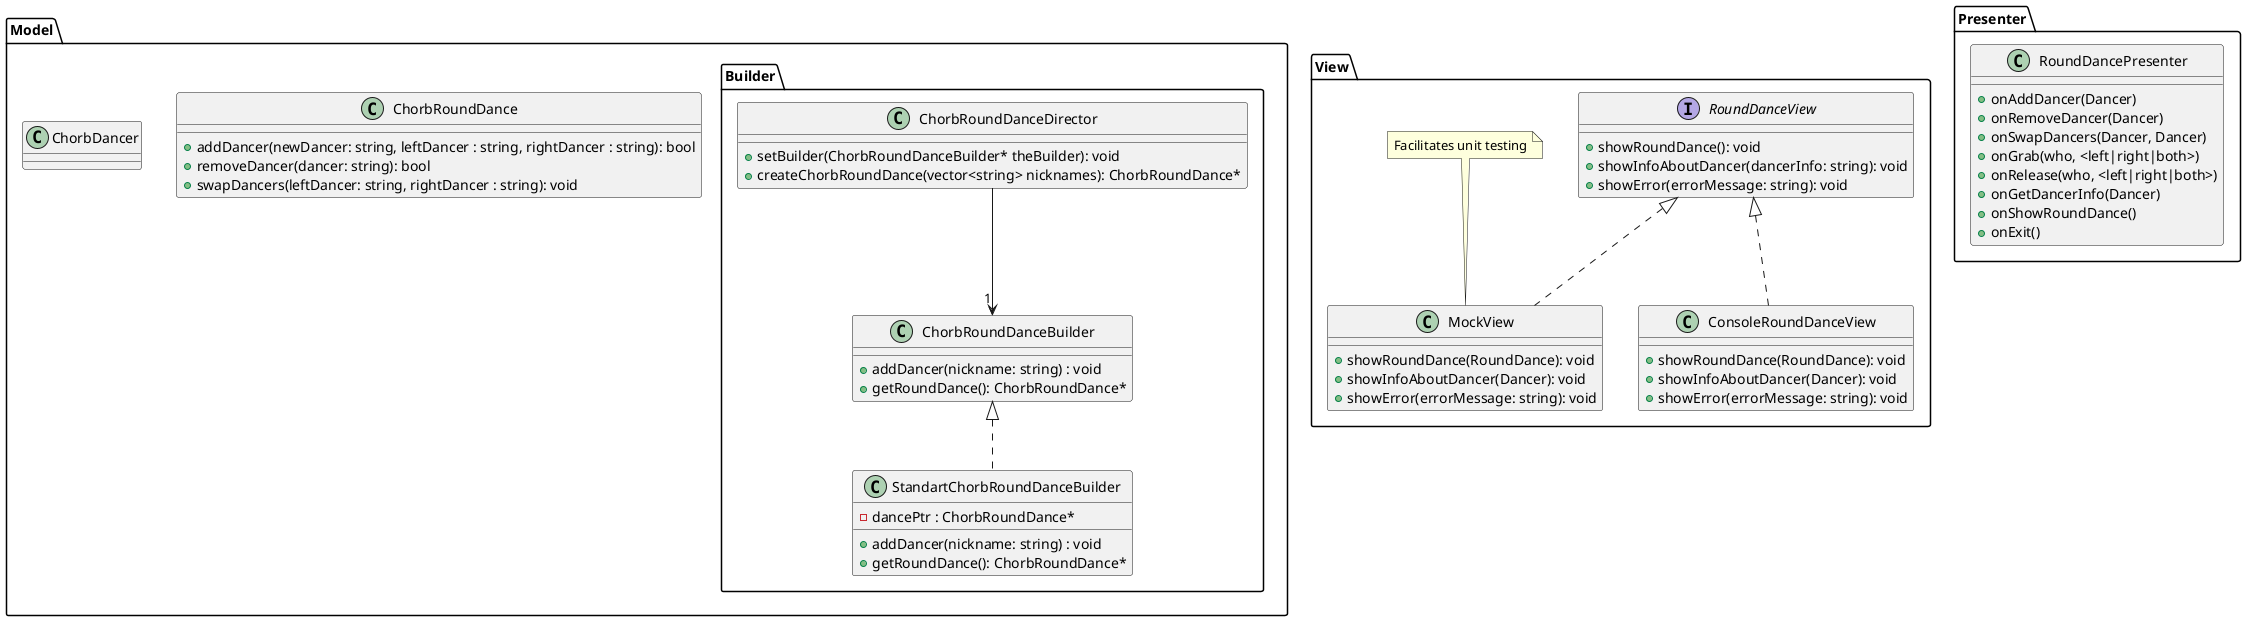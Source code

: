 @startuml
package Model {

  class ChorbRoundDance{
    + addDancer(newDancer: string, leftDancer : string, rightDancer : string): bool
    + removeDancer(dancer: string): bool
    + swapDancers(leftDancer: string, rightDancer : string): void
  }

  class ChorbDancer{

  }

  package Builder {

    class ChorbRoundDanceBuilder {
      + addDancer(nickname: string) : void
      + getRoundDance(): ChorbRoundDance*
    }

    class StandartChorbRoundDanceBuilder implements ChorbRoundDanceBuilder {
      - dancePtr : ChorbRoundDance*
      + addDancer(nickname: string) : void
      + getRoundDance(): ChorbRoundDance*
    }

    class ChorbRoundDanceDirector {
      + setBuilder(ChorbRoundDanceBuilder* theBuilder): void
      + createChorbRoundDance(vector<string> nicknames): ChorbRoundDance*
    }

    ChorbRoundDanceDirector --> "1" ChorbRoundDanceBuilder

  }

}

package View {

  interface RoundDanceView {
    + showRoundDance(): void
    + showInfoAboutDancer(dancerInfo: string): void
    + showError(errorMessage: string): void
  }

  class ConsoleRoundDanceView implements RoundDanceView {
    + showRoundDance(RoundDance): void
    + showInfoAboutDancer(Dancer): void
    + showError(errorMessage: string): void
  }

  class MockView implements RoundDanceView {
    + showRoundDance(RoundDance): void
    + showInfoAboutDancer(Dancer): void
    + showError(errorMessage: string): void
  }

  note top of MockView: Facilitates unit testing

}

package Presenter {
  class RoundDancePresenter {
    + onAddDancer(Dancer)
    + onRemoveDancer(Dancer)
    + onSwapDancers(Dancer, Dancer)
    + onGrab(who, <left|right|both>)
    + onRelease(who, <left|right|both>)
    + onGetDancerInfo(Dancer)
    + onShowRoundDance()
    + onExit()
  }

}
@enduml
